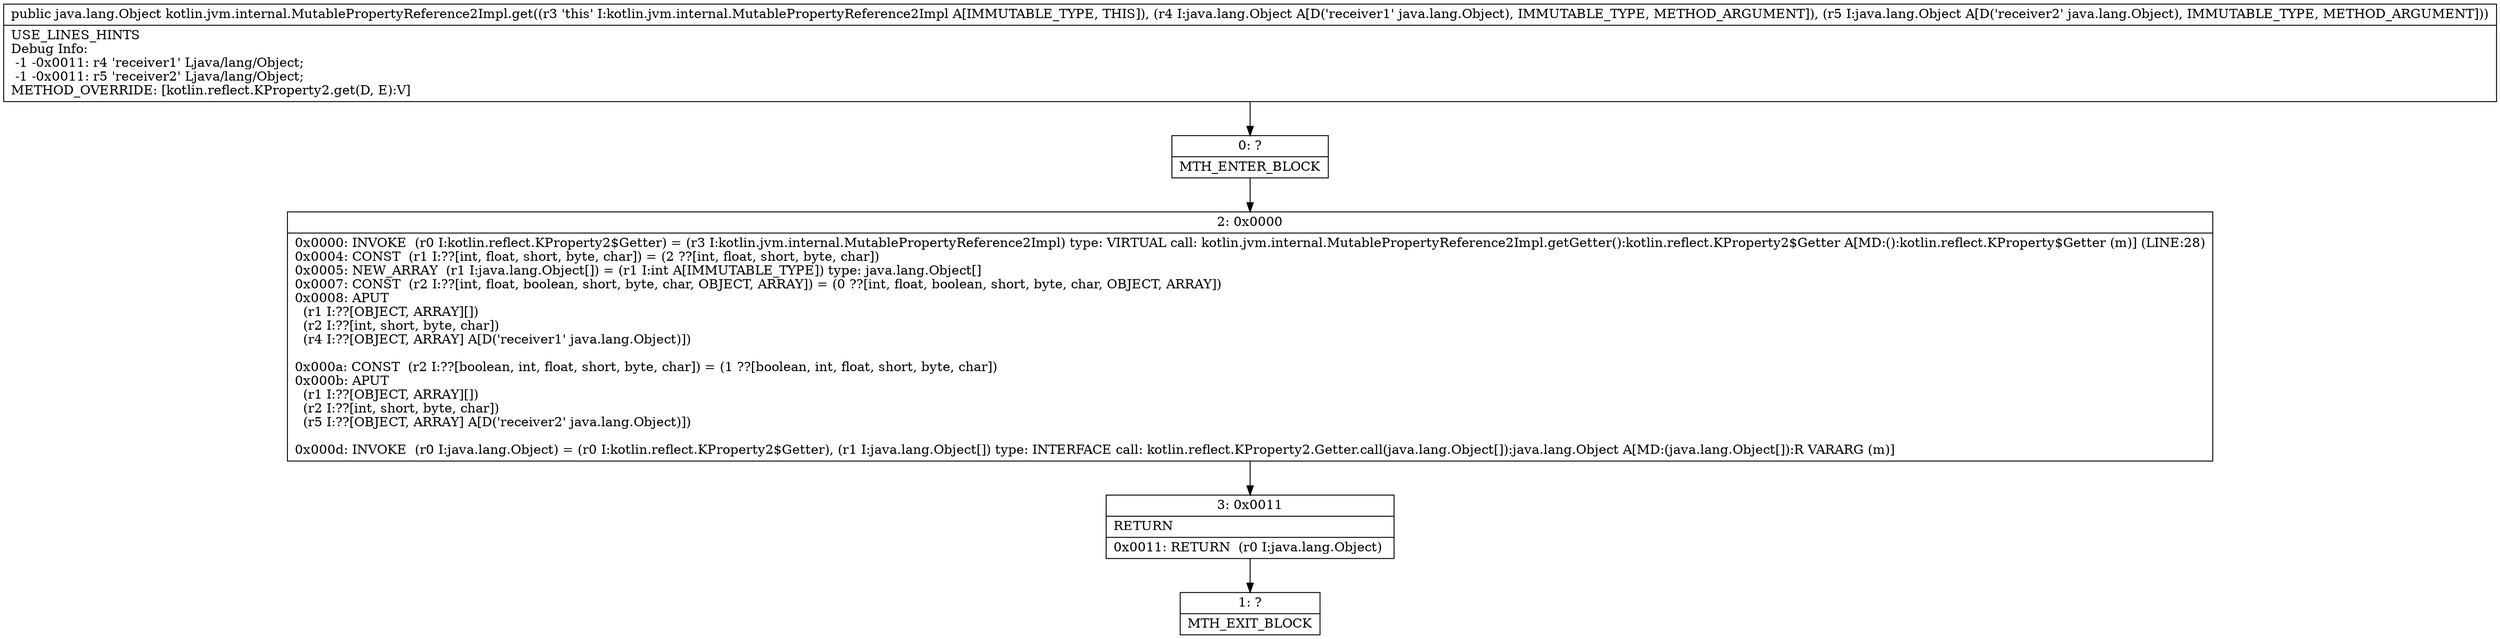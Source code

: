 digraph "CFG forkotlin.jvm.internal.MutablePropertyReference2Impl.get(Ljava\/lang\/Object;Ljava\/lang\/Object;)Ljava\/lang\/Object;" {
Node_0 [shape=record,label="{0\:\ ?|MTH_ENTER_BLOCK\l}"];
Node_2 [shape=record,label="{2\:\ 0x0000|0x0000: INVOKE  (r0 I:kotlin.reflect.KProperty2$Getter) = (r3 I:kotlin.jvm.internal.MutablePropertyReference2Impl) type: VIRTUAL call: kotlin.jvm.internal.MutablePropertyReference2Impl.getGetter():kotlin.reflect.KProperty2$Getter A[MD:():kotlin.reflect.KProperty$Getter (m)] (LINE:28)\l0x0004: CONST  (r1 I:??[int, float, short, byte, char]) = (2 ??[int, float, short, byte, char]) \l0x0005: NEW_ARRAY  (r1 I:java.lang.Object[]) = (r1 I:int A[IMMUTABLE_TYPE]) type: java.lang.Object[] \l0x0007: CONST  (r2 I:??[int, float, boolean, short, byte, char, OBJECT, ARRAY]) = (0 ??[int, float, boolean, short, byte, char, OBJECT, ARRAY]) \l0x0008: APUT  \l  (r1 I:??[OBJECT, ARRAY][])\l  (r2 I:??[int, short, byte, char])\l  (r4 I:??[OBJECT, ARRAY] A[D('receiver1' java.lang.Object)])\l \l0x000a: CONST  (r2 I:??[boolean, int, float, short, byte, char]) = (1 ??[boolean, int, float, short, byte, char]) \l0x000b: APUT  \l  (r1 I:??[OBJECT, ARRAY][])\l  (r2 I:??[int, short, byte, char])\l  (r5 I:??[OBJECT, ARRAY] A[D('receiver2' java.lang.Object)])\l \l0x000d: INVOKE  (r0 I:java.lang.Object) = (r0 I:kotlin.reflect.KProperty2$Getter), (r1 I:java.lang.Object[]) type: INTERFACE call: kotlin.reflect.KProperty2.Getter.call(java.lang.Object[]):java.lang.Object A[MD:(java.lang.Object[]):R VARARG (m)]\l}"];
Node_3 [shape=record,label="{3\:\ 0x0011|RETURN\l|0x0011: RETURN  (r0 I:java.lang.Object) \l}"];
Node_1 [shape=record,label="{1\:\ ?|MTH_EXIT_BLOCK\l}"];
MethodNode[shape=record,label="{public java.lang.Object kotlin.jvm.internal.MutablePropertyReference2Impl.get((r3 'this' I:kotlin.jvm.internal.MutablePropertyReference2Impl A[IMMUTABLE_TYPE, THIS]), (r4 I:java.lang.Object A[D('receiver1' java.lang.Object), IMMUTABLE_TYPE, METHOD_ARGUMENT]), (r5 I:java.lang.Object A[D('receiver2' java.lang.Object), IMMUTABLE_TYPE, METHOD_ARGUMENT]))  | USE_LINES_HINTS\lDebug Info:\l  \-1 \-0x0011: r4 'receiver1' Ljava\/lang\/Object;\l  \-1 \-0x0011: r5 'receiver2' Ljava\/lang\/Object;\lMETHOD_OVERRIDE: [kotlin.reflect.KProperty2.get(D, E):V]\l}"];
MethodNode -> Node_0;Node_0 -> Node_2;
Node_2 -> Node_3;
Node_3 -> Node_1;
}


